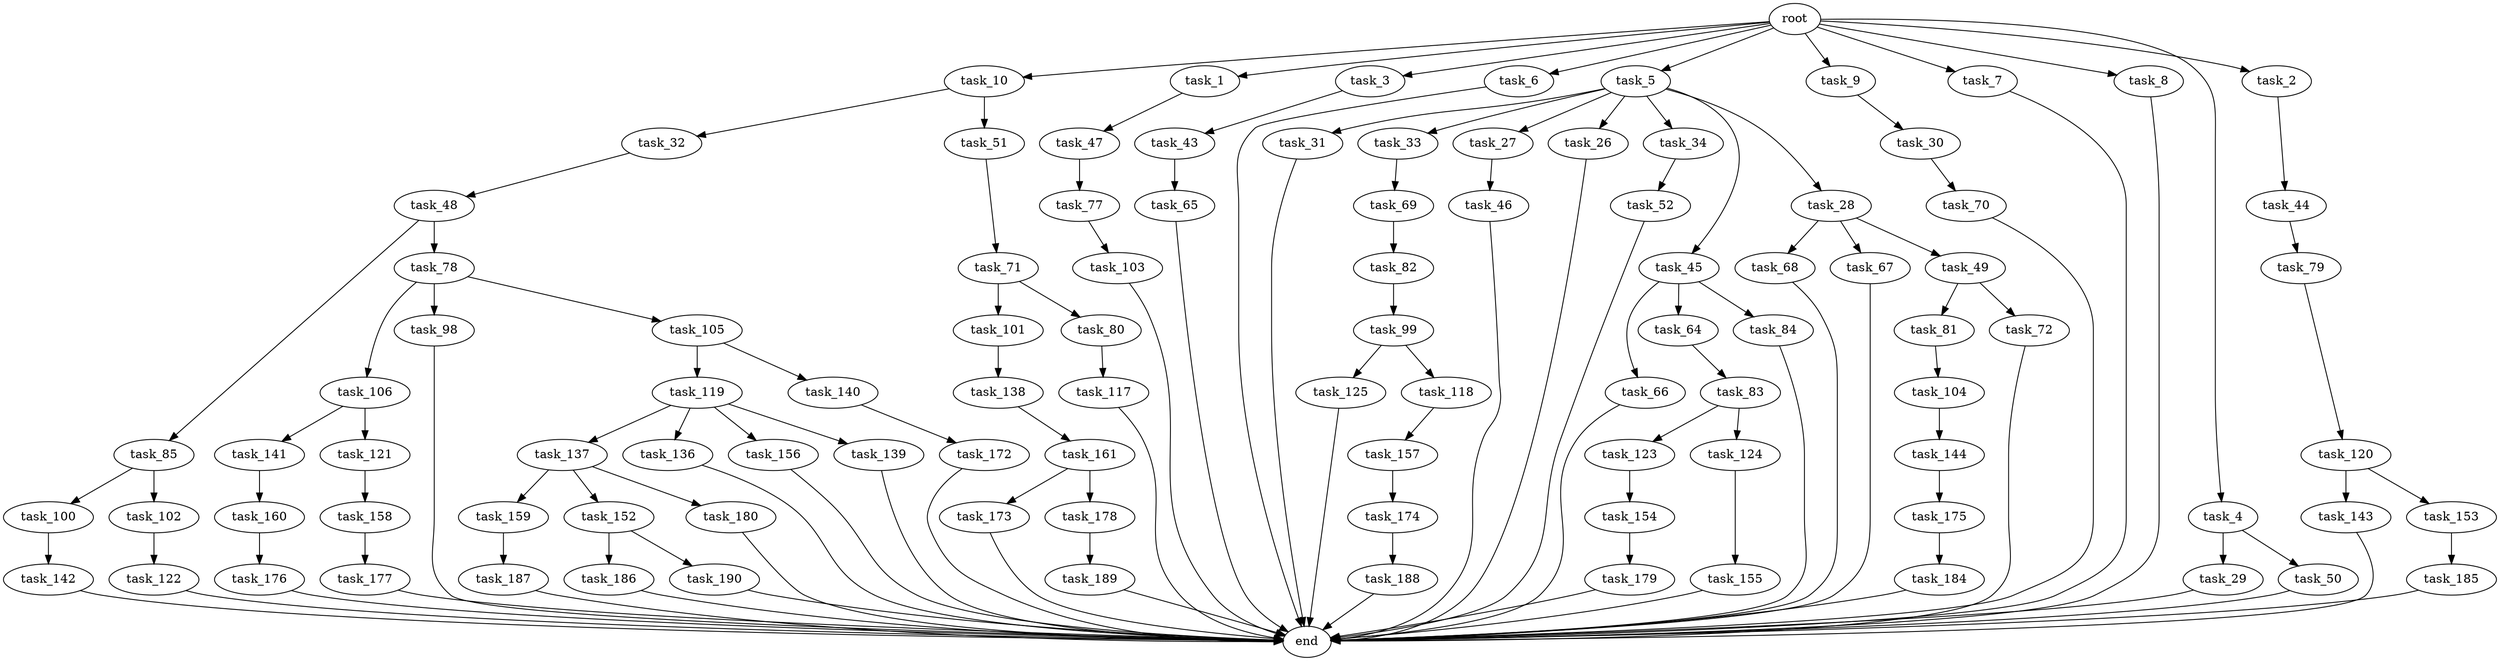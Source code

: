 digraph G {
  task_100 [size="77309411328.000000"];
  task_31 [size="214748364800.000000"];
  task_33 [size="214748364800.000000"];
  task_47 [size="858993459200.000000"];
  task_187 [size="549755813888.000000"];
  task_157 [size="214748364800.000000"];
  task_106 [size="420906795008.000000"];
  task_101 [size="214748364800.000000"];
  task_173 [size="858993459200.000000"];
  task_102 [size="77309411328.000000"];
  task_32 [size="77309411328.000000"];
  task_159 [size="549755813888.000000"];
  task_123 [size="309237645312.000000"];
  task_30 [size="695784701952.000000"];
  task_10 [size="1024.000000"];
  task_143 [size="137438953472.000000"];
  task_27 [size="214748364800.000000"];
  task_104 [size="77309411328.000000"];
  task_138 [size="858993459200.000000"];
  task_154 [size="34359738368.000000"];
  task_70 [size="34359738368.000000"];
  task_122 [size="214748364800.000000"];
  task_1 [size="1024.000000"];
  task_66 [size="695784701952.000000"];
  task_152 [size="549755813888.000000"];
  task_3 [size="1024.000000"];
  task_6 [size="1024.000000"];
  task_161 [size="309237645312.000000"];
  task_119 [size="77309411328.000000"];
  task_85 [size="77309411328.000000"];
  task_160 [size="214748364800.000000"];
  task_26 [size="214748364800.000000"];
  task_5 [size="1024.000000"];
  task_141 [size="214748364800.000000"];
  task_44 [size="77309411328.000000"];
  task_188 [size="858993459200.000000"];
  task_51 [size="77309411328.000000"];
  task_184 [size="309237645312.000000"];
  task_77 [size="309237645312.000000"];
  task_98 [size="420906795008.000000"];
  task_34 [size="214748364800.000000"];
  task_9 [size="1024.000000"];
  task_68 [size="549755813888.000000"];
  task_175 [size="77309411328.000000"];
  task_67 [size="549755813888.000000"];
  task_29 [size="858993459200.000000"];
  task_78 [size="77309411328.000000"];
  task_176 [size="214748364800.000000"];
  task_179 [size="214748364800.000000"];
  task_82 [size="695784701952.000000"];
  task_177 [size="420906795008.000000"];
  task_64 [size="695784701952.000000"];
  task_140 [size="77309411328.000000"];
  task_180 [size="549755813888.000000"];
  task_80 [size="214748364800.000000"];
  task_99 [size="549755813888.000000"];
  task_120 [size="77309411328.000000"];
  task_155 [size="309237645312.000000"];
  task_81 [size="309237645312.000000"];
  task_69 [size="77309411328.000000"];
  task_46 [size="34359738368.000000"];
  task_186 [size="34359738368.000000"];
  task_43 [size="214748364800.000000"];
  task_121 [size="214748364800.000000"];
  task_84 [size="695784701952.000000"];
  task_125 [size="34359738368.000000"];
  task_117 [size="137438953472.000000"];
  task_137 [size="420906795008.000000"];
  task_172 [size="214748364800.000000"];
  task_189 [size="858993459200.000000"];
  task_158 [size="420906795008.000000"];
  task_72 [size="309237645312.000000"];
  task_48 [size="695784701952.000000"];
  task_83 [size="214748364800.000000"];
  task_7 [size="1024.000000"];
  task_136 [size="420906795008.000000"];
  task_50 [size="858993459200.000000"];
  task_103 [size="34359738368.000000"];
  task_45 [size="214748364800.000000"];
  task_118 [size="34359738368.000000"];
  task_142 [size="420906795008.000000"];
  task_28 [size="214748364800.000000"];
  root [size="0.000000"];
  task_49 [size="549755813888.000000"];
  task_124 [size="309237645312.000000"];
  task_79 [size="137438953472.000000"];
  task_8 [size="1024.000000"];
  task_156 [size="420906795008.000000"];
  task_139 [size="420906795008.000000"];
  task_105 [size="420906795008.000000"];
  task_52 [size="420906795008.000000"];
  task_144 [size="34359738368.000000"];
  task_4 [size="1024.000000"];
  end [size="0.000000"];
  task_153 [size="137438953472.000000"];
  task_174 [size="214748364800.000000"];
  task_190 [size="34359738368.000000"];
  task_185 [size="309237645312.000000"];
  task_71 [size="137438953472.000000"];
  task_2 [size="1024.000000"];
  task_178 [size="858993459200.000000"];
  task_65 [size="214748364800.000000"];

  task_100 -> task_142 [size="411041792.000000"];
  task_31 -> end [size="1.000000"];
  task_33 -> task_69 [size="75497472.000000"];
  task_47 -> task_77 [size="301989888.000000"];
  task_187 -> end [size="1.000000"];
  task_157 -> task_174 [size="209715200.000000"];
  task_106 -> task_121 [size="209715200.000000"];
  task_106 -> task_141 [size="209715200.000000"];
  task_101 -> task_138 [size="838860800.000000"];
  task_173 -> end [size="1.000000"];
  task_102 -> task_122 [size="209715200.000000"];
  task_32 -> task_48 [size="679477248.000000"];
  task_159 -> task_187 [size="536870912.000000"];
  task_123 -> task_154 [size="33554432.000000"];
  task_30 -> task_70 [size="33554432.000000"];
  task_10 -> task_32 [size="75497472.000000"];
  task_10 -> task_51 [size="75497472.000000"];
  task_143 -> end [size="1.000000"];
  task_27 -> task_46 [size="33554432.000000"];
  task_104 -> task_144 [size="33554432.000000"];
  task_138 -> task_161 [size="301989888.000000"];
  task_154 -> task_179 [size="209715200.000000"];
  task_70 -> end [size="1.000000"];
  task_122 -> end [size="1.000000"];
  task_1 -> task_47 [size="838860800.000000"];
  task_66 -> end [size="1.000000"];
  task_152 -> task_190 [size="33554432.000000"];
  task_152 -> task_186 [size="33554432.000000"];
  task_3 -> task_43 [size="209715200.000000"];
  task_6 -> end [size="1.000000"];
  task_161 -> task_173 [size="838860800.000000"];
  task_161 -> task_178 [size="838860800.000000"];
  task_119 -> task_137 [size="411041792.000000"];
  task_119 -> task_136 [size="411041792.000000"];
  task_119 -> task_139 [size="411041792.000000"];
  task_119 -> task_156 [size="411041792.000000"];
  task_85 -> task_100 [size="75497472.000000"];
  task_85 -> task_102 [size="75497472.000000"];
  task_160 -> task_176 [size="209715200.000000"];
  task_26 -> end [size="1.000000"];
  task_5 -> task_31 [size="209715200.000000"];
  task_5 -> task_33 [size="209715200.000000"];
  task_5 -> task_28 [size="209715200.000000"];
  task_5 -> task_45 [size="209715200.000000"];
  task_5 -> task_26 [size="209715200.000000"];
  task_5 -> task_27 [size="209715200.000000"];
  task_5 -> task_34 [size="209715200.000000"];
  task_141 -> task_160 [size="209715200.000000"];
  task_44 -> task_79 [size="134217728.000000"];
  task_188 -> end [size="1.000000"];
  task_51 -> task_71 [size="134217728.000000"];
  task_184 -> end [size="1.000000"];
  task_77 -> task_103 [size="33554432.000000"];
  task_98 -> end [size="1.000000"];
  task_34 -> task_52 [size="411041792.000000"];
  task_9 -> task_30 [size="679477248.000000"];
  task_68 -> end [size="1.000000"];
  task_175 -> task_184 [size="301989888.000000"];
  task_67 -> end [size="1.000000"];
  task_29 -> end [size="1.000000"];
  task_78 -> task_106 [size="411041792.000000"];
  task_78 -> task_98 [size="411041792.000000"];
  task_78 -> task_105 [size="411041792.000000"];
  task_176 -> end [size="1.000000"];
  task_179 -> end [size="1.000000"];
  task_82 -> task_99 [size="536870912.000000"];
  task_177 -> end [size="1.000000"];
  task_64 -> task_83 [size="209715200.000000"];
  task_140 -> task_172 [size="209715200.000000"];
  task_180 -> end [size="1.000000"];
  task_80 -> task_117 [size="134217728.000000"];
  task_99 -> task_118 [size="33554432.000000"];
  task_99 -> task_125 [size="33554432.000000"];
  task_120 -> task_143 [size="134217728.000000"];
  task_120 -> task_153 [size="134217728.000000"];
  task_155 -> end [size="1.000000"];
  task_81 -> task_104 [size="75497472.000000"];
  task_69 -> task_82 [size="679477248.000000"];
  task_46 -> end [size="1.000000"];
  task_186 -> end [size="1.000000"];
  task_43 -> task_65 [size="209715200.000000"];
  task_121 -> task_158 [size="411041792.000000"];
  task_84 -> end [size="1.000000"];
  task_125 -> end [size="1.000000"];
  task_117 -> end [size="1.000000"];
  task_137 -> task_180 [size="536870912.000000"];
  task_137 -> task_152 [size="536870912.000000"];
  task_137 -> task_159 [size="536870912.000000"];
  task_172 -> end [size="1.000000"];
  task_189 -> end [size="1.000000"];
  task_158 -> task_177 [size="411041792.000000"];
  task_72 -> end [size="1.000000"];
  task_48 -> task_78 [size="75497472.000000"];
  task_48 -> task_85 [size="75497472.000000"];
  task_83 -> task_124 [size="301989888.000000"];
  task_83 -> task_123 [size="301989888.000000"];
  task_7 -> end [size="1.000000"];
  task_136 -> end [size="1.000000"];
  task_50 -> end [size="1.000000"];
  task_103 -> end [size="1.000000"];
  task_45 -> task_64 [size="679477248.000000"];
  task_45 -> task_66 [size="679477248.000000"];
  task_45 -> task_84 [size="679477248.000000"];
  task_118 -> task_157 [size="209715200.000000"];
  task_142 -> end [size="1.000000"];
  task_28 -> task_68 [size="536870912.000000"];
  task_28 -> task_67 [size="536870912.000000"];
  task_28 -> task_49 [size="536870912.000000"];
  root -> task_9 [size="1.000000"];
  root -> task_5 [size="1.000000"];
  root -> task_7 [size="1.000000"];
  root -> task_10 [size="1.000000"];
  root -> task_2 [size="1.000000"];
  root -> task_1 [size="1.000000"];
  root -> task_8 [size="1.000000"];
  root -> task_4 [size="1.000000"];
  root -> task_3 [size="1.000000"];
  root -> task_6 [size="1.000000"];
  task_49 -> task_81 [size="301989888.000000"];
  task_49 -> task_72 [size="301989888.000000"];
  task_124 -> task_155 [size="301989888.000000"];
  task_79 -> task_120 [size="75497472.000000"];
  task_8 -> end [size="1.000000"];
  task_156 -> end [size="1.000000"];
  task_139 -> end [size="1.000000"];
  task_105 -> task_119 [size="75497472.000000"];
  task_105 -> task_140 [size="75497472.000000"];
  task_52 -> end [size="1.000000"];
  task_144 -> task_175 [size="75497472.000000"];
  task_4 -> task_50 [size="838860800.000000"];
  task_4 -> task_29 [size="838860800.000000"];
  task_153 -> task_185 [size="301989888.000000"];
  task_174 -> task_188 [size="838860800.000000"];
  task_190 -> end [size="1.000000"];
  task_185 -> end [size="1.000000"];
  task_71 -> task_101 [size="209715200.000000"];
  task_71 -> task_80 [size="209715200.000000"];
  task_2 -> task_44 [size="75497472.000000"];
  task_178 -> task_189 [size="838860800.000000"];
  task_65 -> end [size="1.000000"];
}
